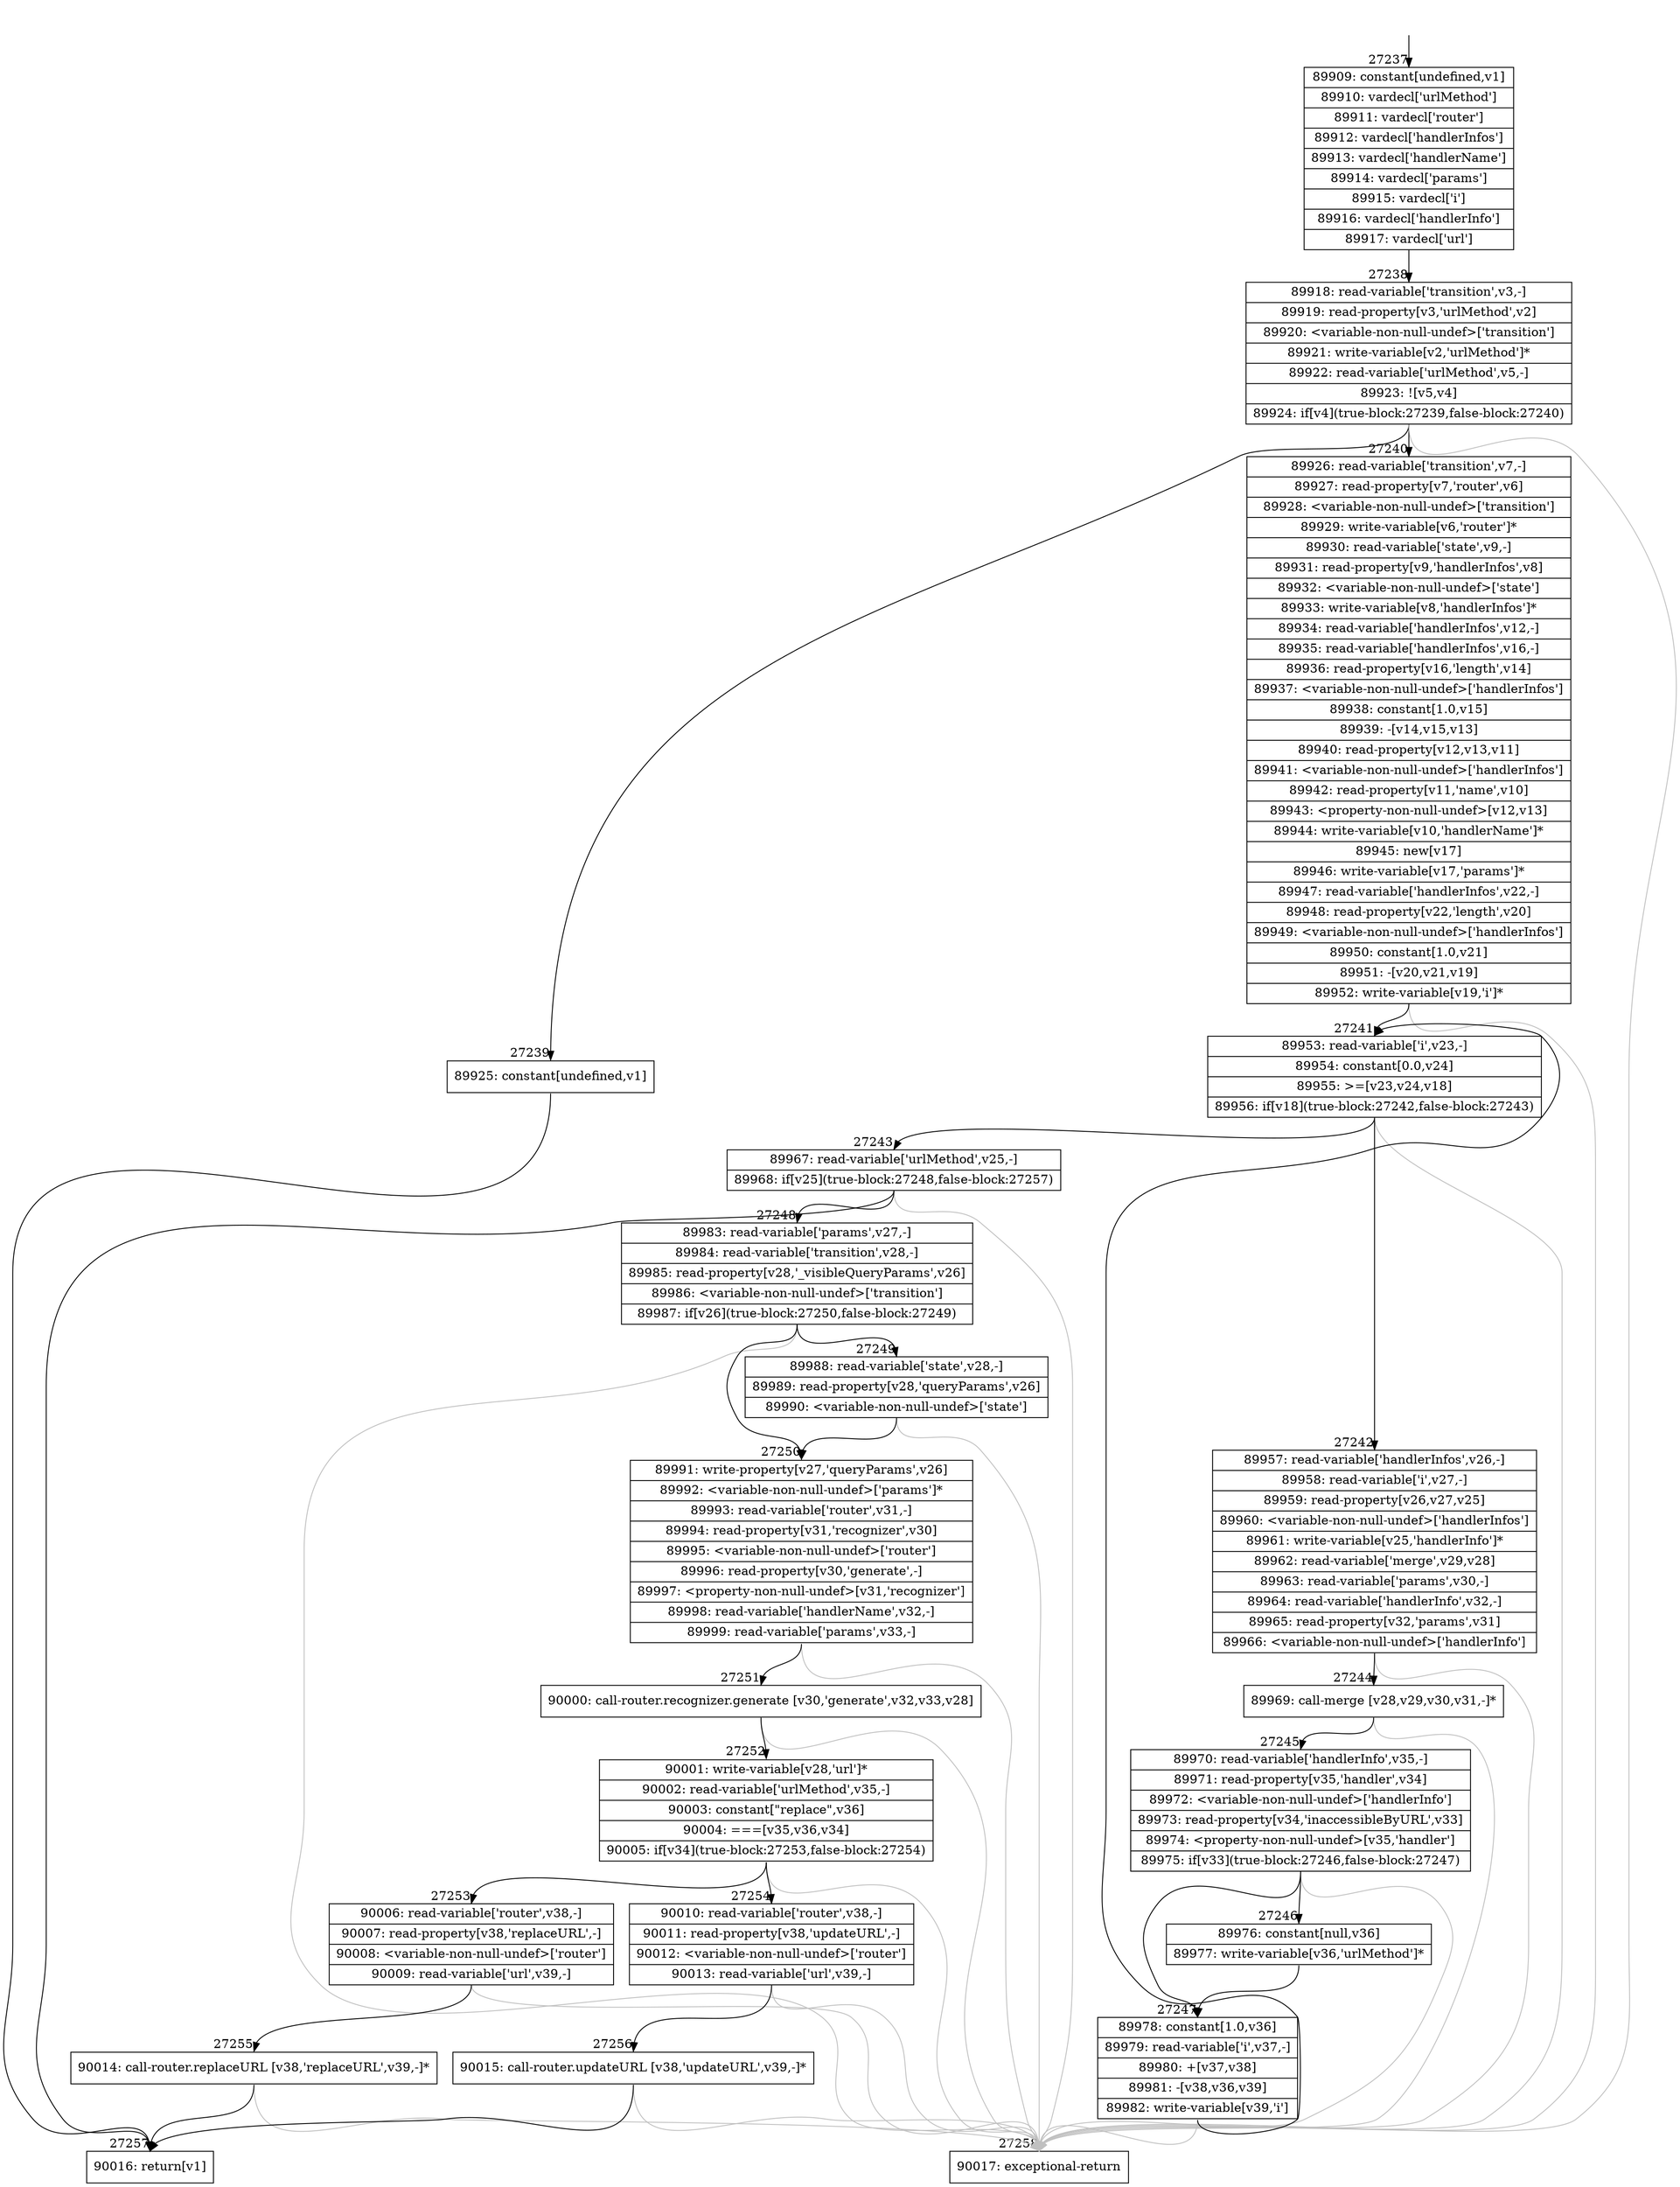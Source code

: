 digraph {
rankdir="TD"
BB_entry2385[shape=none,label=""];
BB_entry2385 -> BB27237 [tailport=s, headport=n, headlabel="    27237"]
BB27237 [shape=record label="{89909: constant[undefined,v1]|89910: vardecl['urlMethod']|89911: vardecl['router']|89912: vardecl['handlerInfos']|89913: vardecl['handlerName']|89914: vardecl['params']|89915: vardecl['i']|89916: vardecl['handlerInfo']|89917: vardecl['url']}" ] 
BB27237 -> BB27238 [tailport=s, headport=n, headlabel="      27238"]
BB27238 [shape=record label="{89918: read-variable['transition',v3,-]|89919: read-property[v3,'urlMethod',v2]|89920: \<variable-non-null-undef\>['transition']|89921: write-variable[v2,'urlMethod']*|89922: read-variable['urlMethod',v5,-]|89923: ![v5,v4]|89924: if[v4](true-block:27239,false-block:27240)}" ] 
BB27238 -> BB27239 [tailport=s, headport=n, headlabel="      27239"]
BB27238 -> BB27240 [tailport=s, headport=n, headlabel="      27240"]
BB27238 -> BB27258 [tailport=s, headport=n, color=gray, headlabel="      27258"]
BB27239 [shape=record label="{89925: constant[undefined,v1]}" ] 
BB27239 -> BB27257 [tailport=s, headport=n, headlabel="      27257"]
BB27240 [shape=record label="{89926: read-variable['transition',v7,-]|89927: read-property[v7,'router',v6]|89928: \<variable-non-null-undef\>['transition']|89929: write-variable[v6,'router']*|89930: read-variable['state',v9,-]|89931: read-property[v9,'handlerInfos',v8]|89932: \<variable-non-null-undef\>['state']|89933: write-variable[v8,'handlerInfos']*|89934: read-variable['handlerInfos',v12,-]|89935: read-variable['handlerInfos',v16,-]|89936: read-property[v16,'length',v14]|89937: \<variable-non-null-undef\>['handlerInfos']|89938: constant[1.0,v15]|89939: -[v14,v15,v13]|89940: read-property[v12,v13,v11]|89941: \<variable-non-null-undef\>['handlerInfos']|89942: read-property[v11,'name',v10]|89943: \<property-non-null-undef\>[v12,v13]|89944: write-variable[v10,'handlerName']*|89945: new[v17]|89946: write-variable[v17,'params']*|89947: read-variable['handlerInfos',v22,-]|89948: read-property[v22,'length',v20]|89949: \<variable-non-null-undef\>['handlerInfos']|89950: constant[1.0,v21]|89951: -[v20,v21,v19]|89952: write-variable[v19,'i']*}" ] 
BB27240 -> BB27241 [tailport=s, headport=n, headlabel="      27241"]
BB27240 -> BB27258 [tailport=s, headport=n, color=gray]
BB27241 [shape=record label="{89953: read-variable['i',v23,-]|89954: constant[0.0,v24]|89955: \>=[v23,v24,v18]|89956: if[v18](true-block:27242,false-block:27243)}" ] 
BB27241 -> BB27242 [tailport=s, headport=n, headlabel="      27242"]
BB27241 -> BB27243 [tailport=s, headport=n, headlabel="      27243"]
BB27241 -> BB27258 [tailport=s, headport=n, color=gray]
BB27242 [shape=record label="{89957: read-variable['handlerInfos',v26,-]|89958: read-variable['i',v27,-]|89959: read-property[v26,v27,v25]|89960: \<variable-non-null-undef\>['handlerInfos']|89961: write-variable[v25,'handlerInfo']*|89962: read-variable['merge',v29,v28]|89963: read-variable['params',v30,-]|89964: read-variable['handlerInfo',v32,-]|89965: read-property[v32,'params',v31]|89966: \<variable-non-null-undef\>['handlerInfo']}" ] 
BB27242 -> BB27244 [tailport=s, headport=n, headlabel="      27244"]
BB27242 -> BB27258 [tailport=s, headport=n, color=gray]
BB27243 [shape=record label="{89967: read-variable['urlMethod',v25,-]|89968: if[v25](true-block:27248,false-block:27257)}" ] 
BB27243 -> BB27248 [tailport=s, headport=n, headlabel="      27248"]
BB27243 -> BB27257 [tailport=s, headport=n]
BB27243 -> BB27258 [tailport=s, headport=n, color=gray]
BB27244 [shape=record label="{89969: call-merge [v28,v29,v30,v31,-]*}" ] 
BB27244 -> BB27245 [tailport=s, headport=n, headlabel="      27245"]
BB27244 -> BB27258 [tailport=s, headport=n, color=gray]
BB27245 [shape=record label="{89970: read-variable['handlerInfo',v35,-]|89971: read-property[v35,'handler',v34]|89972: \<variable-non-null-undef\>['handlerInfo']|89973: read-property[v34,'inaccessibleByURL',v33]|89974: \<property-non-null-undef\>[v35,'handler']|89975: if[v33](true-block:27246,false-block:27247)}" ] 
BB27245 -> BB27246 [tailport=s, headport=n, headlabel="      27246"]
BB27245 -> BB27247 [tailport=s, headport=n, headlabel="      27247"]
BB27245 -> BB27258 [tailport=s, headport=n, color=gray]
BB27246 [shape=record label="{89976: constant[null,v36]|89977: write-variable[v36,'urlMethod']*}" ] 
BB27246 -> BB27247 [tailport=s, headport=n]
BB27247 [shape=record label="{89978: constant[1.0,v36]|89979: read-variable['i',v37,-]|89980: +[v37,v38]|89981: -[v38,v36,v39]|89982: write-variable[v39,'i']}" ] 
BB27247 -> BB27241 [tailport=s, headport=n]
BB27247 -> BB27258 [tailport=s, headport=n, color=gray]
BB27248 [shape=record label="{89983: read-variable['params',v27,-]|89984: read-variable['transition',v28,-]|89985: read-property[v28,'_visibleQueryParams',v26]|89986: \<variable-non-null-undef\>['transition']|89987: if[v26](true-block:27250,false-block:27249)}" ] 
BB27248 -> BB27250 [tailport=s, headport=n, headlabel="      27250"]
BB27248 -> BB27249 [tailport=s, headport=n, headlabel="      27249"]
BB27248 -> BB27258 [tailport=s, headport=n, color=gray]
BB27249 [shape=record label="{89988: read-variable['state',v28,-]|89989: read-property[v28,'queryParams',v26]|89990: \<variable-non-null-undef\>['state']}" ] 
BB27249 -> BB27250 [tailport=s, headport=n]
BB27249 -> BB27258 [tailport=s, headport=n, color=gray]
BB27250 [shape=record label="{89991: write-property[v27,'queryParams',v26]|89992: \<variable-non-null-undef\>['params']*|89993: read-variable['router',v31,-]|89994: read-property[v31,'recognizer',v30]|89995: \<variable-non-null-undef\>['router']|89996: read-property[v30,'generate',-]|89997: \<property-non-null-undef\>[v31,'recognizer']|89998: read-variable['handlerName',v32,-]|89999: read-variable['params',v33,-]}" ] 
BB27250 -> BB27251 [tailport=s, headport=n, headlabel="      27251"]
BB27250 -> BB27258 [tailport=s, headport=n, color=gray]
BB27251 [shape=record label="{90000: call-router.recognizer.generate [v30,'generate',v32,v33,v28]}" ] 
BB27251 -> BB27252 [tailport=s, headport=n, headlabel="      27252"]
BB27251 -> BB27258 [tailport=s, headport=n, color=gray]
BB27252 [shape=record label="{90001: write-variable[v28,'url']*|90002: read-variable['urlMethod',v35,-]|90003: constant[\"replace\",v36]|90004: ===[v35,v36,v34]|90005: if[v34](true-block:27253,false-block:27254)}" ] 
BB27252 -> BB27253 [tailport=s, headport=n, headlabel="      27253"]
BB27252 -> BB27254 [tailport=s, headport=n, headlabel="      27254"]
BB27252 -> BB27258 [tailport=s, headport=n, color=gray]
BB27253 [shape=record label="{90006: read-variable['router',v38,-]|90007: read-property[v38,'replaceURL',-]|90008: \<variable-non-null-undef\>['router']|90009: read-variable['url',v39,-]}" ] 
BB27253 -> BB27255 [tailport=s, headport=n, headlabel="      27255"]
BB27253 -> BB27258 [tailport=s, headport=n, color=gray]
BB27254 [shape=record label="{90010: read-variable['router',v38,-]|90011: read-property[v38,'updateURL',-]|90012: \<variable-non-null-undef\>['router']|90013: read-variable['url',v39,-]}" ] 
BB27254 -> BB27256 [tailport=s, headport=n, headlabel="      27256"]
BB27254 -> BB27258 [tailport=s, headport=n, color=gray]
BB27255 [shape=record label="{90014: call-router.replaceURL [v38,'replaceURL',v39,-]*}" ] 
BB27255 -> BB27257 [tailport=s, headport=n]
BB27255 -> BB27258 [tailport=s, headport=n, color=gray]
BB27256 [shape=record label="{90015: call-router.updateURL [v38,'updateURL',v39,-]*}" ] 
BB27256 -> BB27257 [tailport=s, headport=n]
BB27256 -> BB27258 [tailport=s, headport=n, color=gray]
BB27257 [shape=record label="{90016: return[v1]}" ] 
BB27258 [shape=record label="{90017: exceptional-return}" ] 
//#$~ 49090
}
